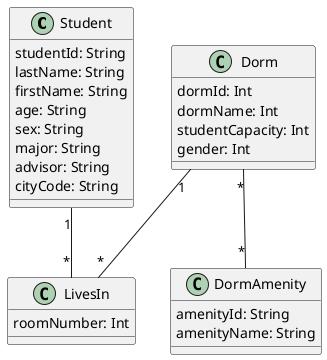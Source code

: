 @startuml "Dorm1"


class Student{
  studentId: String
  lastName: String
  firstName: String
  age: String
  sex: String
  major: String
  advisor: String
  cityCode: String
}

class Dorm{
  dormId: Int
  dormName: Int
  studentCapacity: Int
  gender: Int
}

class DormAmenity{
  amenityId: String
  amenityName: String
}


class LivesIn{
  roomNumber: Int
}



Student "1" -- "*" LivesIn

Dorm "1" -- "*" LivesIn

Dorm "*" -- "*" DormAmenity


@enduml